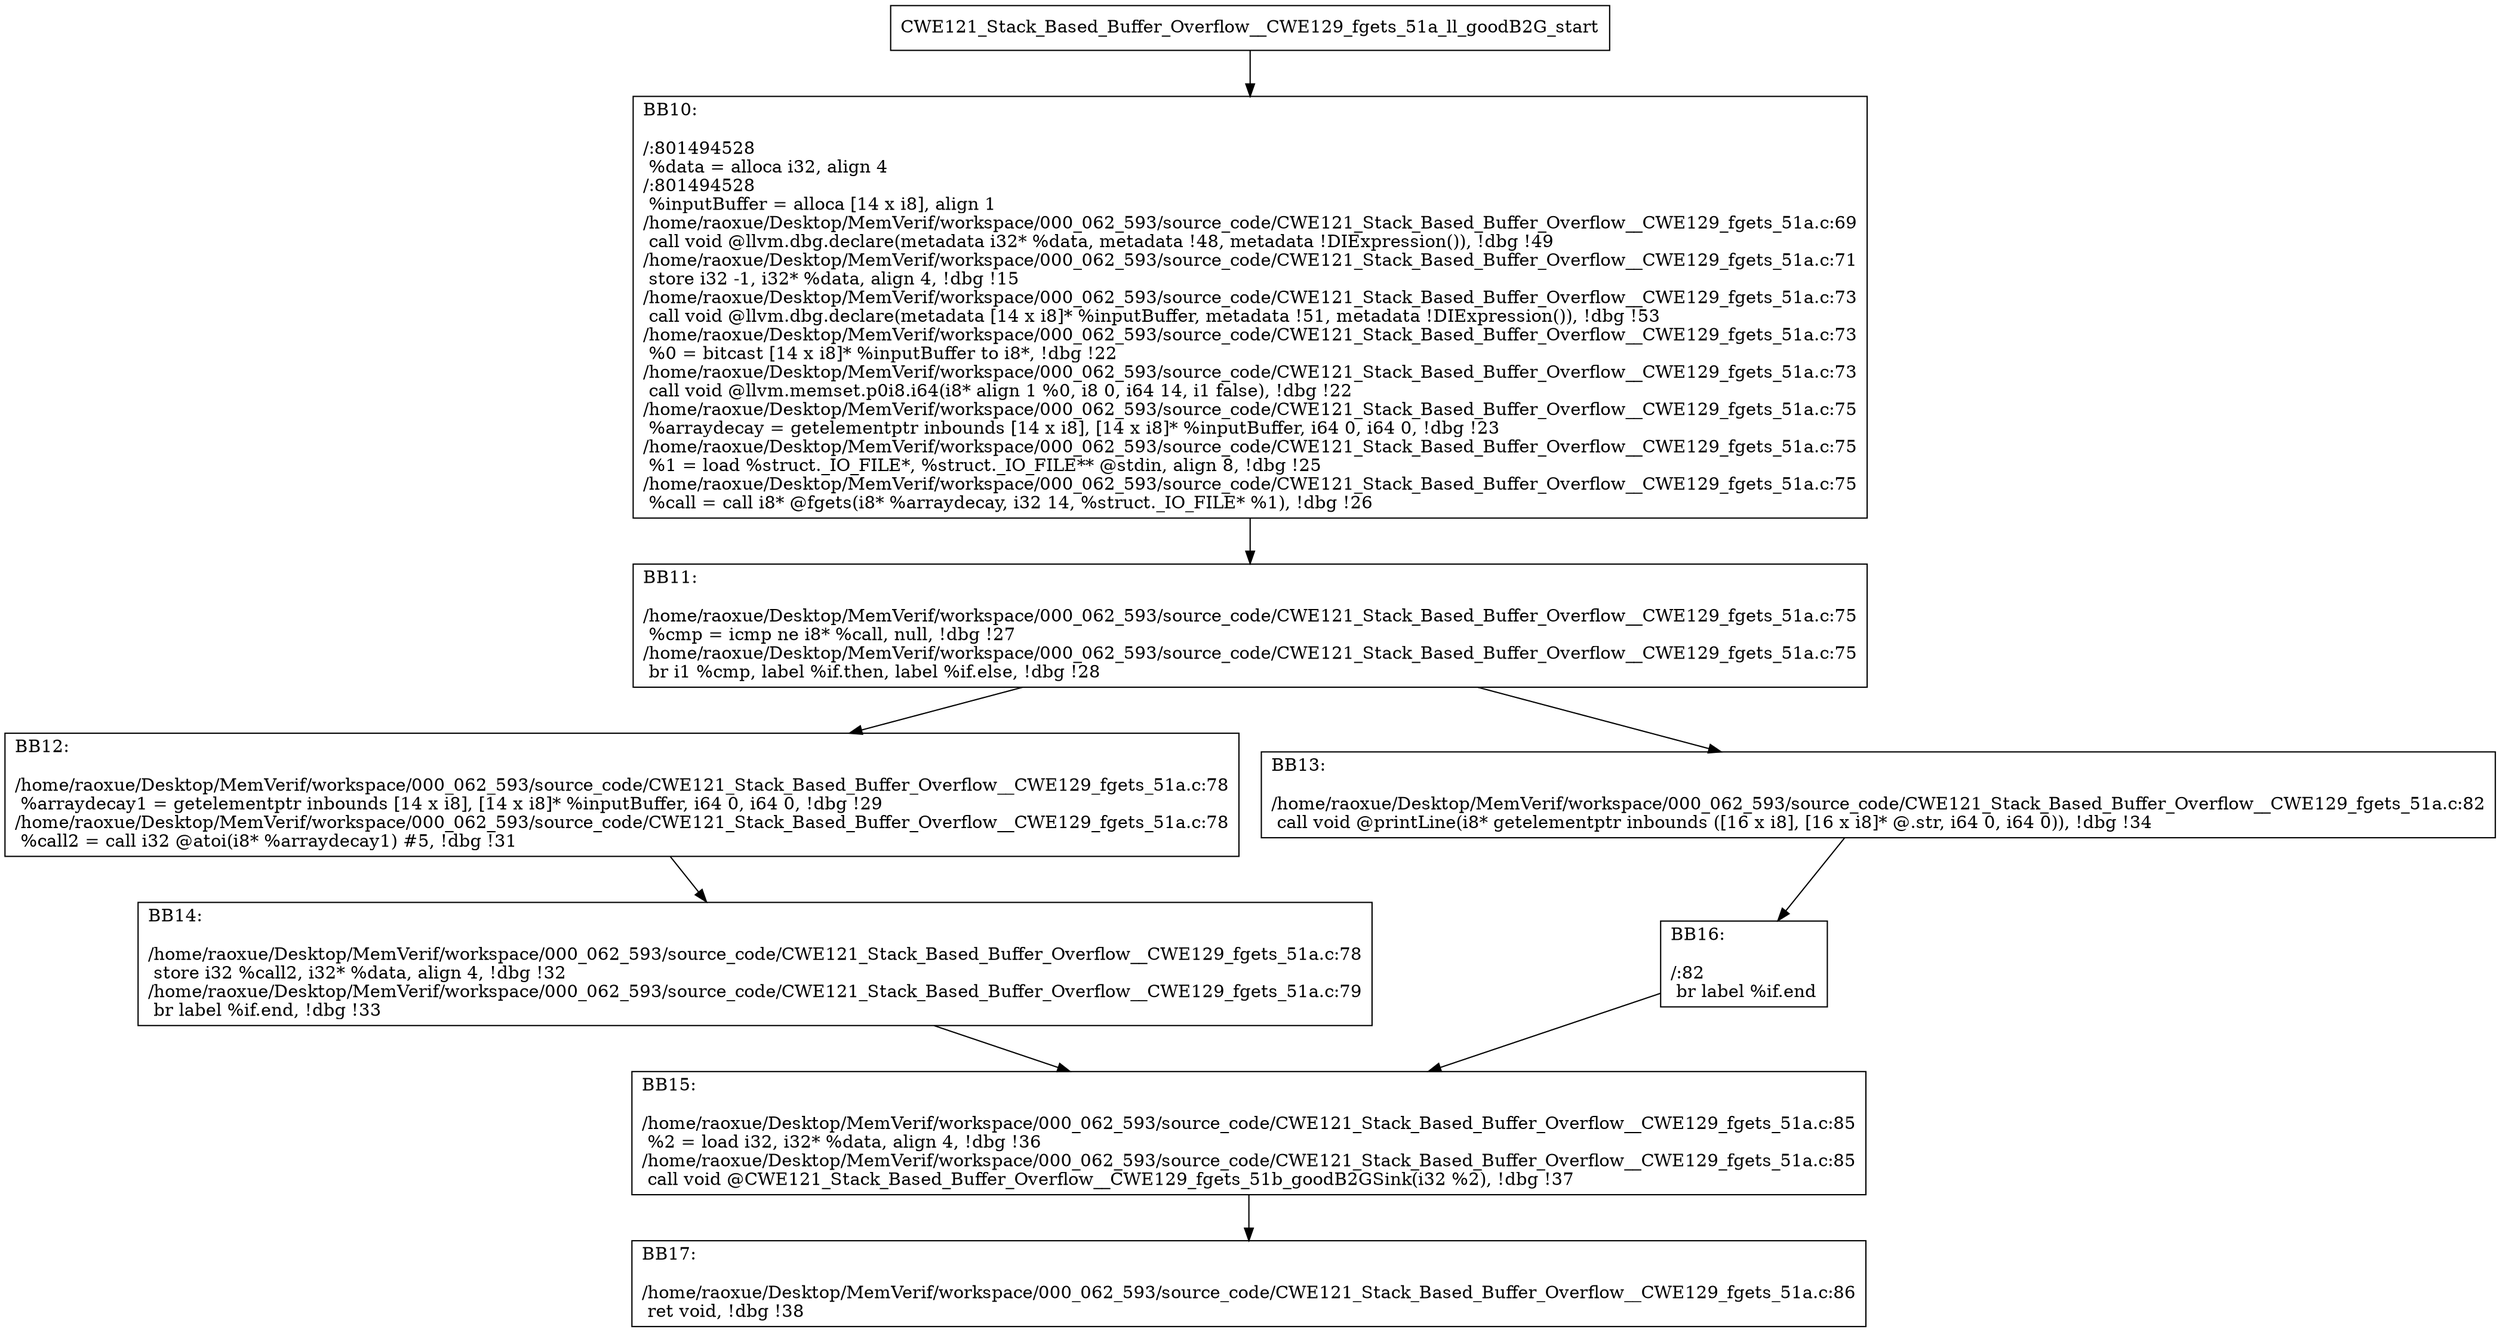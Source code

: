 digraph "CFG for'CWE121_Stack_Based_Buffer_Overflow__CWE129_fgets_51a_ll_goodB2G' function" {
	BBCWE121_Stack_Based_Buffer_Overflow__CWE129_fgets_51a_ll_goodB2G_start[shape=record,label="{CWE121_Stack_Based_Buffer_Overflow__CWE129_fgets_51a_ll_goodB2G_start}"];
	BBCWE121_Stack_Based_Buffer_Overflow__CWE129_fgets_51a_ll_goodB2G_start-> CWE121_Stack_Based_Buffer_Overflow__CWE129_fgets_51a_ll_goodB2GBB10;
	CWE121_Stack_Based_Buffer_Overflow__CWE129_fgets_51a_ll_goodB2GBB10 [shape=record, label="{BB10:\l\l/:801494528\l
  %data = alloca i32, align 4\l
/:801494528\l
  %inputBuffer = alloca [14 x i8], align 1\l
/home/raoxue/Desktop/MemVerif/workspace/000_062_593/source_code/CWE121_Stack_Based_Buffer_Overflow__CWE129_fgets_51a.c:69\l
  call void @llvm.dbg.declare(metadata i32* %data, metadata !48, metadata !DIExpression()), !dbg !49\l
/home/raoxue/Desktop/MemVerif/workspace/000_062_593/source_code/CWE121_Stack_Based_Buffer_Overflow__CWE129_fgets_51a.c:71\l
  store i32 -1, i32* %data, align 4, !dbg !15\l
/home/raoxue/Desktop/MemVerif/workspace/000_062_593/source_code/CWE121_Stack_Based_Buffer_Overflow__CWE129_fgets_51a.c:73\l
  call void @llvm.dbg.declare(metadata [14 x i8]* %inputBuffer, metadata !51, metadata !DIExpression()), !dbg !53\l
/home/raoxue/Desktop/MemVerif/workspace/000_062_593/source_code/CWE121_Stack_Based_Buffer_Overflow__CWE129_fgets_51a.c:73\l
  %0 = bitcast [14 x i8]* %inputBuffer to i8*, !dbg !22\l
/home/raoxue/Desktop/MemVerif/workspace/000_062_593/source_code/CWE121_Stack_Based_Buffer_Overflow__CWE129_fgets_51a.c:73\l
  call void @llvm.memset.p0i8.i64(i8* align 1 %0, i8 0, i64 14, i1 false), !dbg !22\l
/home/raoxue/Desktop/MemVerif/workspace/000_062_593/source_code/CWE121_Stack_Based_Buffer_Overflow__CWE129_fgets_51a.c:75\l
  %arraydecay = getelementptr inbounds [14 x i8], [14 x i8]* %inputBuffer, i64 0, i64 0, !dbg !23\l
/home/raoxue/Desktop/MemVerif/workspace/000_062_593/source_code/CWE121_Stack_Based_Buffer_Overflow__CWE129_fgets_51a.c:75\l
  %1 = load %struct._IO_FILE*, %struct._IO_FILE** @stdin, align 8, !dbg !25\l
/home/raoxue/Desktop/MemVerif/workspace/000_062_593/source_code/CWE121_Stack_Based_Buffer_Overflow__CWE129_fgets_51a.c:75\l
  %call = call i8* @fgets(i8* %arraydecay, i32 14, %struct._IO_FILE* %1), !dbg !26\l
}"];
	CWE121_Stack_Based_Buffer_Overflow__CWE129_fgets_51a_ll_goodB2GBB10-> CWE121_Stack_Based_Buffer_Overflow__CWE129_fgets_51a_ll_goodB2GBB11;
	CWE121_Stack_Based_Buffer_Overflow__CWE129_fgets_51a_ll_goodB2GBB11 [shape=record, label="{BB11:\l\l/home/raoxue/Desktop/MemVerif/workspace/000_062_593/source_code/CWE121_Stack_Based_Buffer_Overflow__CWE129_fgets_51a.c:75\l
  %cmp = icmp ne i8* %call, null, !dbg !27\l
/home/raoxue/Desktop/MemVerif/workspace/000_062_593/source_code/CWE121_Stack_Based_Buffer_Overflow__CWE129_fgets_51a.c:75\l
  br i1 %cmp, label %if.then, label %if.else, !dbg !28\l
}"];
	CWE121_Stack_Based_Buffer_Overflow__CWE129_fgets_51a_ll_goodB2GBB11-> CWE121_Stack_Based_Buffer_Overflow__CWE129_fgets_51a_ll_goodB2GBB12;
	CWE121_Stack_Based_Buffer_Overflow__CWE129_fgets_51a_ll_goodB2GBB11-> CWE121_Stack_Based_Buffer_Overflow__CWE129_fgets_51a_ll_goodB2GBB13;
	CWE121_Stack_Based_Buffer_Overflow__CWE129_fgets_51a_ll_goodB2GBB12 [shape=record, label="{BB12:\l\l/home/raoxue/Desktop/MemVerif/workspace/000_062_593/source_code/CWE121_Stack_Based_Buffer_Overflow__CWE129_fgets_51a.c:78\l
  %arraydecay1 = getelementptr inbounds [14 x i8], [14 x i8]* %inputBuffer, i64 0, i64 0, !dbg !29\l
/home/raoxue/Desktop/MemVerif/workspace/000_062_593/source_code/CWE121_Stack_Based_Buffer_Overflow__CWE129_fgets_51a.c:78\l
  %call2 = call i32 @atoi(i8* %arraydecay1) #5, !dbg !31\l
}"];
	CWE121_Stack_Based_Buffer_Overflow__CWE129_fgets_51a_ll_goodB2GBB12-> CWE121_Stack_Based_Buffer_Overflow__CWE129_fgets_51a_ll_goodB2GBB14;
	CWE121_Stack_Based_Buffer_Overflow__CWE129_fgets_51a_ll_goodB2GBB14 [shape=record, label="{BB14:\l\l/home/raoxue/Desktop/MemVerif/workspace/000_062_593/source_code/CWE121_Stack_Based_Buffer_Overflow__CWE129_fgets_51a.c:78\l
  store i32 %call2, i32* %data, align 4, !dbg !32\l
/home/raoxue/Desktop/MemVerif/workspace/000_062_593/source_code/CWE121_Stack_Based_Buffer_Overflow__CWE129_fgets_51a.c:79\l
  br label %if.end, !dbg !33\l
}"];
	CWE121_Stack_Based_Buffer_Overflow__CWE129_fgets_51a_ll_goodB2GBB14-> CWE121_Stack_Based_Buffer_Overflow__CWE129_fgets_51a_ll_goodB2GBB15;
	CWE121_Stack_Based_Buffer_Overflow__CWE129_fgets_51a_ll_goodB2GBB13 [shape=record, label="{BB13:\l\l/home/raoxue/Desktop/MemVerif/workspace/000_062_593/source_code/CWE121_Stack_Based_Buffer_Overflow__CWE129_fgets_51a.c:82\l
  call void @printLine(i8* getelementptr inbounds ([16 x i8], [16 x i8]* @.str, i64 0, i64 0)), !dbg !34\l
}"];
	CWE121_Stack_Based_Buffer_Overflow__CWE129_fgets_51a_ll_goodB2GBB13-> CWE121_Stack_Based_Buffer_Overflow__CWE129_fgets_51a_ll_goodB2GBB16;
	CWE121_Stack_Based_Buffer_Overflow__CWE129_fgets_51a_ll_goodB2GBB16 [shape=record, label="{BB16:\l\l/:82\l
  br label %if.end\l
}"];
	CWE121_Stack_Based_Buffer_Overflow__CWE129_fgets_51a_ll_goodB2GBB16-> CWE121_Stack_Based_Buffer_Overflow__CWE129_fgets_51a_ll_goodB2GBB15;
	CWE121_Stack_Based_Buffer_Overflow__CWE129_fgets_51a_ll_goodB2GBB15 [shape=record, label="{BB15:\l\l/home/raoxue/Desktop/MemVerif/workspace/000_062_593/source_code/CWE121_Stack_Based_Buffer_Overflow__CWE129_fgets_51a.c:85\l
  %2 = load i32, i32* %data, align 4, !dbg !36\l
/home/raoxue/Desktop/MemVerif/workspace/000_062_593/source_code/CWE121_Stack_Based_Buffer_Overflow__CWE129_fgets_51a.c:85\l
  call void @CWE121_Stack_Based_Buffer_Overflow__CWE129_fgets_51b_goodB2GSink(i32 %2), !dbg !37\l
}"];
	CWE121_Stack_Based_Buffer_Overflow__CWE129_fgets_51a_ll_goodB2GBB15-> CWE121_Stack_Based_Buffer_Overflow__CWE129_fgets_51a_ll_goodB2GBB17;
	CWE121_Stack_Based_Buffer_Overflow__CWE129_fgets_51a_ll_goodB2GBB17 [shape=record, label="{BB17:\l\l/home/raoxue/Desktop/MemVerif/workspace/000_062_593/source_code/CWE121_Stack_Based_Buffer_Overflow__CWE129_fgets_51a.c:86\l
  ret void, !dbg !38\l
}"];
}
